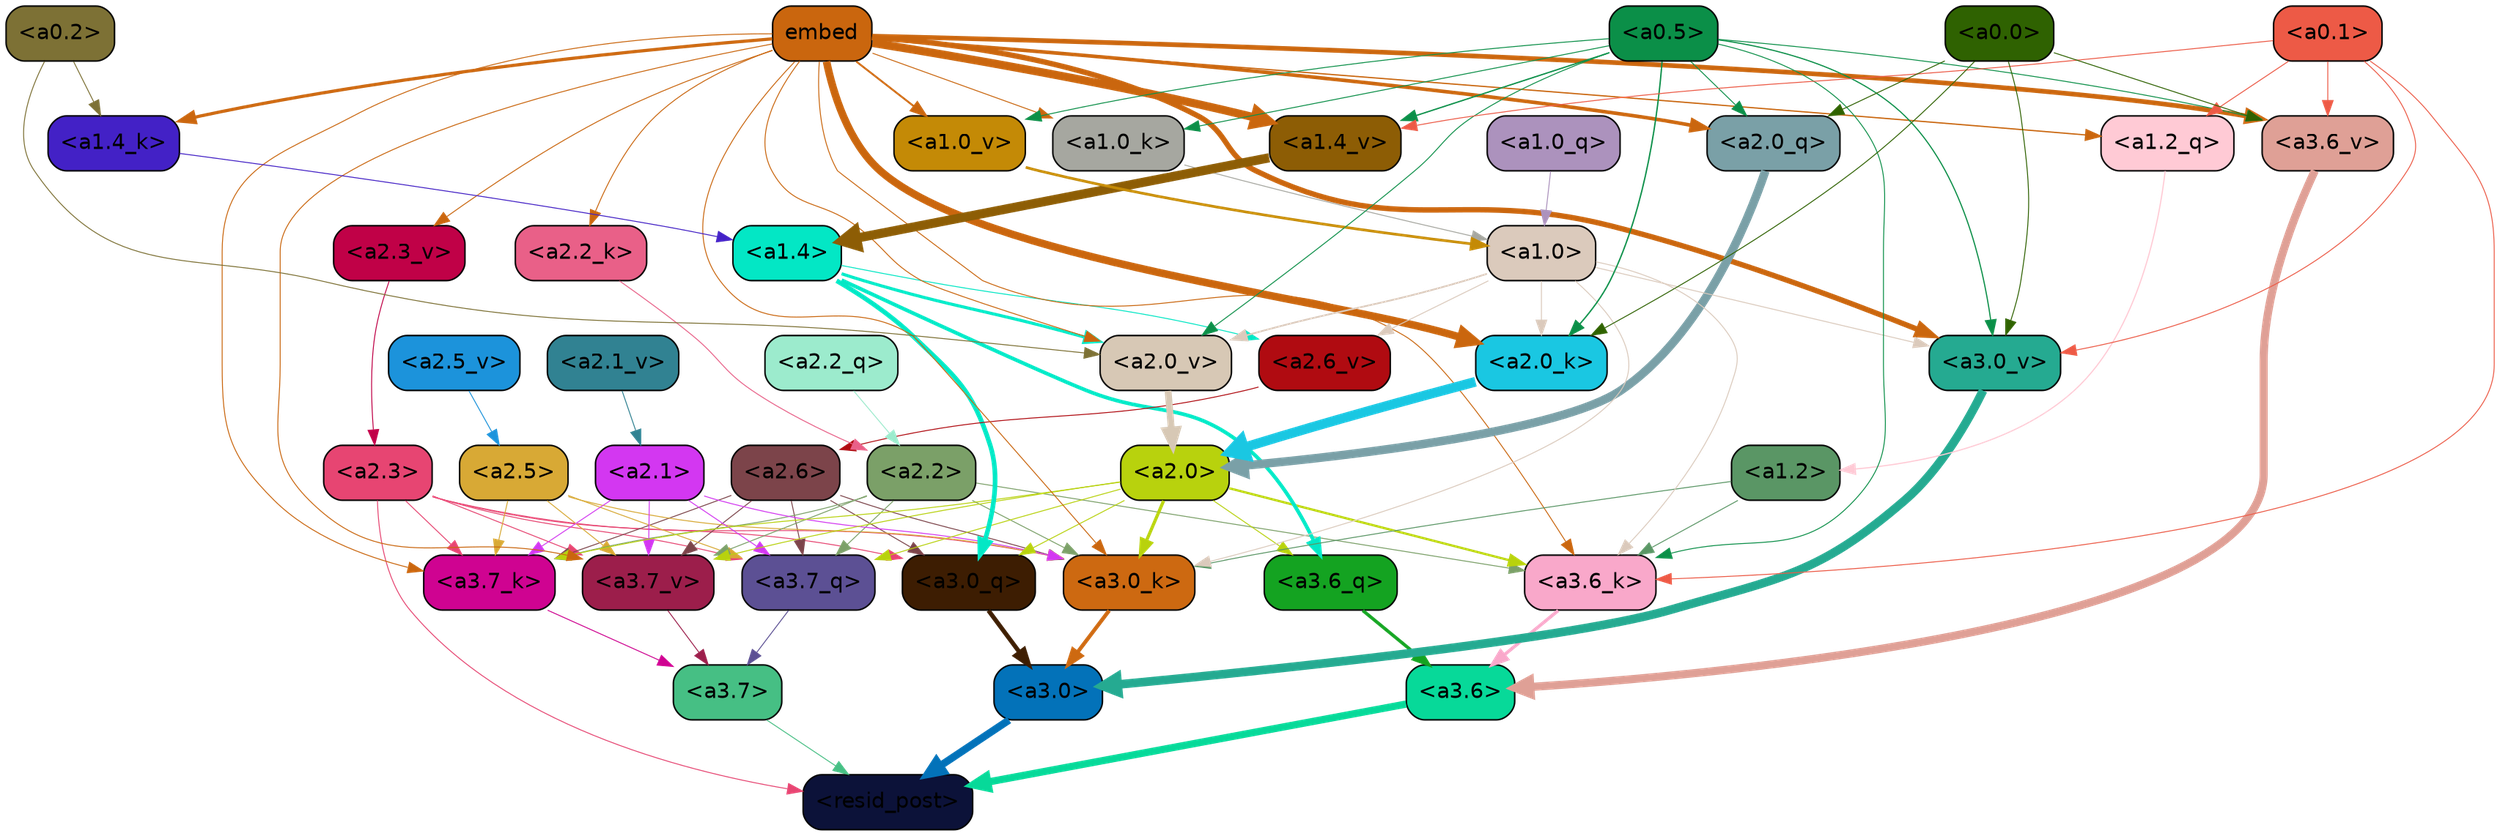 strict digraph "" {
	graph [bgcolor=transparent,
		layout=dot,
		overlap=false,
		splines=true
	];
	"<a3.7>"	[color=black,
		fillcolor="#46bf84",
		fontname=Helvetica,
		shape=box,
		style="filled, rounded"];
	"<resid_post>"	[color=black,
		fillcolor="#0c1239",
		fontname=Helvetica,
		shape=box,
		style="filled, rounded"];
	"<a3.7>" -> "<resid_post>"	[color="#46bf84",
		penwidth=0.6];
	"<a3.6>"	[color=black,
		fillcolor="#07d999",
		fontname=Helvetica,
		shape=box,
		style="filled, rounded"];
	"<a3.6>" -> "<resid_post>"	[color="#07d999",
		penwidth=4.7534414529800415];
	"<a3.0>"	[color=black,
		fillcolor="#0372b9",
		fontname=Helvetica,
		shape=box,
		style="filled, rounded"];
	"<a3.0>" -> "<resid_post>"	[color="#0372b9",
		penwidth=4.898576855659485];
	"<a2.3>"	[color=black,
		fillcolor="#e74572",
		fontname=Helvetica,
		shape=box,
		style="filled, rounded"];
	"<a2.3>" -> "<resid_post>"	[color="#e74572",
		penwidth=0.6];
	"<a3.7_q>"	[color=black,
		fillcolor="#5c5094",
		fontname=Helvetica,
		shape=box,
		style="filled, rounded"];
	"<a2.3>" -> "<a3.7_q>"	[color="#e74572",
		penwidth=0.6];
	"<a3.0_q>"	[color=black,
		fillcolor="#3d1d02",
		fontname=Helvetica,
		shape=box,
		style="filled, rounded"];
	"<a2.3>" -> "<a3.0_q>"	[color="#e74572",
		penwidth=0.6];
	"<a3.7_k>"	[color=black,
		fillcolor="#cf0391",
		fontname=Helvetica,
		shape=box,
		style="filled, rounded"];
	"<a2.3>" -> "<a3.7_k>"	[color="#e74572",
		penwidth=0.6];
	"<a3.0_k>"	[color=black,
		fillcolor="#cd6911",
		fontname=Helvetica,
		shape=box,
		style="filled, rounded"];
	"<a2.3>" -> "<a3.0_k>"	[color="#e74572",
		penwidth=0.6];
	"<a3.7_v>"	[color=black,
		fillcolor="#9c1e4b",
		fontname=Helvetica,
		shape=box,
		style="filled, rounded"];
	"<a2.3>" -> "<a3.7_v>"	[color="#e74572",
		penwidth=0.6];
	"<a3.7_q>" -> "<a3.7>"	[color="#5c5094",
		penwidth=0.6];
	"<a3.6_q>"	[color=black,
		fillcolor="#14a321",
		fontname=Helvetica,
		shape=box,
		style="filled, rounded"];
	"<a3.6_q>" -> "<a3.6>"	[color="#14a321",
		penwidth=2.160832464694977];
	"<a3.0_q>" -> "<a3.0>"	[color="#3d1d02",
		penwidth=2.870753765106201];
	"<a3.7_k>" -> "<a3.7>"	[color="#cf0391",
		penwidth=0.6];
	"<a3.6_k>"	[color=black,
		fillcolor="#f9a8ca",
		fontname=Helvetica,
		shape=box,
		style="filled, rounded"];
	"<a3.6_k>" -> "<a3.6>"	[color="#f9a8ca",
		penwidth=2.13908451795578];
	"<a3.0_k>" -> "<a3.0>"	[color="#cd6911",
		penwidth=2.520303964614868];
	"<a3.7_v>" -> "<a3.7>"	[color="#9c1e4b",
		penwidth=0.6];
	"<a3.6_v>"	[color=black,
		fillcolor="#dfa096",
		fontname=Helvetica,
		shape=box,
		style="filled, rounded"];
	"<a3.6_v>" -> "<a3.6>"	[color="#dfa096",
		penwidth=5.297133803367615];
	"<a3.0_v>"	[color=black,
		fillcolor="#25aa91",
		fontname=Helvetica,
		shape=box,
		style="filled, rounded"];
	"<a3.0_v>" -> "<a3.0>"	[color="#25aa91",
		penwidth=5.680712580680847];
	"<a2.6>"	[color=black,
		fillcolor="#7c444a",
		fontname=Helvetica,
		shape=box,
		style="filled, rounded"];
	"<a2.6>" -> "<a3.7_q>"	[color="#7c444a",
		penwidth=0.6];
	"<a2.6>" -> "<a3.0_q>"	[color="#7c444a",
		penwidth=0.6];
	"<a2.6>" -> "<a3.7_k>"	[color="#7c444a",
		penwidth=0.6];
	"<a2.6>" -> "<a3.0_k>"	[color="#7c444a",
		penwidth=0.6];
	"<a2.6>" -> "<a3.7_v>"	[color="#7c444a",
		penwidth=0.6];
	"<a2.5>"	[color=black,
		fillcolor="#d8a935",
		fontname=Helvetica,
		shape=box,
		style="filled, rounded"];
	"<a2.5>" -> "<a3.7_q>"	[color="#d8a935",
		penwidth=0.6];
	"<a2.5>" -> "<a3.7_k>"	[color="#d8a935",
		penwidth=0.6];
	"<a2.5>" -> "<a3.0_k>"	[color="#d8a935",
		penwidth=0.6];
	"<a2.5>" -> "<a3.7_v>"	[color="#d8a935",
		penwidth=0.6];
	"<a2.2>"	[color=black,
		fillcolor="#7ba068",
		fontname=Helvetica,
		shape=box,
		style="filled, rounded"];
	"<a2.2>" -> "<a3.7_q>"	[color="#7ba068",
		penwidth=0.6];
	"<a2.2>" -> "<a3.7_k>"	[color="#7ba068",
		penwidth=0.6];
	"<a2.2>" -> "<a3.6_k>"	[color="#7ba068",
		penwidth=0.6];
	"<a2.2>" -> "<a3.0_k>"	[color="#7ba068",
		penwidth=0.6];
	"<a2.2>" -> "<a3.7_v>"	[color="#7ba068",
		penwidth=0.6];
	"<a2.1>"	[color=black,
		fillcolor="#d337f1",
		fontname=Helvetica,
		shape=box,
		style="filled, rounded"];
	"<a2.1>" -> "<a3.7_q>"	[color="#d337f1",
		penwidth=0.6];
	"<a2.1>" -> "<a3.7_k>"	[color="#d337f1",
		penwidth=0.6];
	"<a2.1>" -> "<a3.0_k>"	[color="#d337f1",
		penwidth=0.6];
	"<a2.1>" -> "<a3.7_v>"	[color="#d337f1",
		penwidth=0.6];
	"<a2.0>"	[color=black,
		fillcolor="#b8d20d",
		fontname=Helvetica,
		shape=box,
		style="filled, rounded"];
	"<a2.0>" -> "<a3.7_q>"	[color="#b8d20d",
		penwidth=0.6];
	"<a2.0>" -> "<a3.6_q>"	[color="#b8d20d",
		penwidth=0.6];
	"<a2.0>" -> "<a3.0_q>"	[color="#b8d20d",
		penwidth=0.6];
	"<a2.0>" -> "<a3.7_k>"	[color="#b8d20d",
		penwidth=0.6];
	"<a2.0>" -> "<a3.6_k>"	[color="#b8d20d",
		penwidth=1.4807794839143753];
	"<a2.0>" -> "<a3.0_k>"	[color="#b8d20d",
		penwidth=2.095262974500656];
	"<a2.0>" -> "<a3.7_v>"	[color="#b8d20d",
		penwidth=0.6];
	"<a1.4>"	[color=black,
		fillcolor="#03e7c5",
		fontname=Helvetica,
		shape=box,
		style="filled, rounded"];
	"<a1.4>" -> "<a3.6_q>"	[color="#03e7c5",
		penwidth=2.425799250602722];
	"<a1.4>" -> "<a3.0_q>"	[color="#03e7c5",
		penwidth=3.0341034531593323];
	"<a2.6_v>"	[color=black,
		fillcolor="#b00b11",
		fontname=Helvetica,
		shape=box,
		style="filled, rounded"];
	"<a1.4>" -> "<a2.6_v>"	[color="#03e7c5",
		penwidth=0.6];
	"<a2.0_v>"	[color=black,
		fillcolor="#d7c8b5",
		fontname=Helvetica,
		shape=box,
		style="filled, rounded"];
	"<a1.4>" -> "<a2.0_v>"	[color="#03e7c5",
		penwidth=2.007302835583687];
	embed	[color=black,
		fillcolor="#ca660e",
		fontname=Helvetica,
		shape=box,
		style="filled, rounded"];
	embed -> "<a3.7_k>"	[color="#ca660e",
		penwidth=0.6];
	embed -> "<a3.6_k>"	[color="#ca660e",
		penwidth=0.6];
	embed -> "<a3.0_k>"	[color="#ca660e",
		penwidth=0.6];
	embed -> "<a3.7_v>"	[color="#ca660e",
		penwidth=0.6];
	embed -> "<a3.6_v>"	[color="#ca660e",
		penwidth=3.067279100418091];
	embed -> "<a3.0_v>"	[color="#ca660e",
		penwidth=3.5202720761299133];
	"<a2.0_q>"	[color=black,
		fillcolor="#7aa0a7",
		fontname=Helvetica,
		shape=box,
		style="filled, rounded"];
	embed -> "<a2.0_q>"	[color="#ca660e",
		penwidth=2.339468687772751];
	"<a2.2_k>"	[color=black,
		fillcolor="#e96088",
		fontname=Helvetica,
		shape=box,
		style="filled, rounded"];
	embed -> "<a2.2_k>"	[color="#ca660e",
		penwidth=0.6];
	"<a2.0_k>"	[color=black,
		fillcolor="#1ac7e2",
		fontname=Helvetica,
		shape=box,
		style="filled, rounded"];
	embed -> "<a2.0_k>"	[color="#ca660e",
		penwidth=4.9759310483932495];
	"<a2.3_v>"	[color=black,
		fillcolor="#c00147",
		fontname=Helvetica,
		shape=box,
		style="filled, rounded"];
	embed -> "<a2.3_v>"	[color="#ca660e",
		penwidth=0.6];
	embed -> "<a2.0_v>"	[color="#ca660e",
		penwidth=0.6];
	"<a1.2_q>"	[color=black,
		fillcolor="#ffcad5",
		fontname=Helvetica,
		shape=box,
		style="filled, rounded"];
	embed -> "<a1.2_q>"	[color="#ca660e",
		penwidth=0.8262195587158203];
	"<a1.4_k>"	[color=black,
		fillcolor="#4321c6",
		fontname=Helvetica,
		shape=box,
		style="filled, rounded"];
	embed -> "<a1.4_k>"	[color="#ca660e",
		penwidth=2.0715588331222534];
	"<a1.0_k>"	[color=black,
		fillcolor="#a6a7a0",
		fontname=Helvetica,
		shape=box,
		style="filled, rounded"];
	embed -> "<a1.0_k>"	[color="#ca660e",
		penwidth=0.6];
	"<a1.4_v>"	[color=black,
		fillcolor="#8d5d05",
		fontname=Helvetica,
		shape=box,
		style="filled, rounded"];
	embed -> "<a1.4_v>"	[color="#ca660e",
		penwidth=5.3763720989227295];
	"<a1.0_v>"	[color=black,
		fillcolor="#c48a06",
		fontname=Helvetica,
		shape=box,
		style="filled, rounded"];
	embed -> "<a1.0_v>"	[color="#ca660e",
		penwidth=1.232791244983673];
	"<a1.2>"	[color=black,
		fillcolor="#5a9665",
		fontname=Helvetica,
		shape=box,
		style="filled, rounded"];
	"<a1.2>" -> "<a3.6_k>"	[color="#5a9665",
		penwidth=0.6];
	"<a1.2>" -> "<a3.0_k>"	[color="#5a9665",
		penwidth=0.6];
	"<a1.0>"	[color=black,
		fillcolor="#dbcabc",
		fontname=Helvetica,
		shape=box,
		style="filled, rounded"];
	"<a1.0>" -> "<a3.6_k>"	[color="#dbcabc",
		penwidth=0.6];
	"<a1.0>" -> "<a3.0_k>"	[color="#dbcabc",
		penwidth=0.6];
	"<a1.0>" -> "<a3.0_v>"	[color="#dbcabc",
		penwidth=0.6];
	"<a1.0>" -> "<a2.0_k>"	[color="#dbcabc",
		penwidth=0.6];
	"<a1.0>" -> "<a2.6_v>"	[color="#dbcabc",
		penwidth=0.6];
	"<a1.0>" -> "<a2.0_v>"	[color="#dbcabc",
		penwidth=1.0943371653556824];
	"<a0.5>"	[color=black,
		fillcolor="#0b8f48",
		fontname=Helvetica,
		shape=box,
		style="filled, rounded"];
	"<a0.5>" -> "<a3.6_k>"	[color="#0b8f48",
		penwidth=0.6];
	"<a0.5>" -> "<a3.6_v>"	[color="#0b8f48",
		penwidth=0.6];
	"<a0.5>" -> "<a3.0_v>"	[color="#0b8f48",
		penwidth=0.764040544629097];
	"<a0.5>" -> "<a2.0_q>"	[color="#0b8f48",
		penwidth=0.6];
	"<a0.5>" -> "<a2.0_k>"	[color="#0b8f48",
		penwidth=0.8956001400947571];
	"<a0.5>" -> "<a2.0_v>"	[color="#0b8f48",
		penwidth=0.6];
	"<a0.5>" -> "<a1.0_k>"	[color="#0b8f48",
		penwidth=0.6];
	"<a0.5>" -> "<a1.4_v>"	[color="#0b8f48",
		penwidth=0.8774083852767944];
	"<a0.5>" -> "<a1.0_v>"	[color="#0b8f48",
		penwidth=0.6];
	"<a0.1>"	[color=black,
		fillcolor="#ed5a46",
		fontname=Helvetica,
		shape=box,
		style="filled, rounded"];
	"<a0.1>" -> "<a3.6_k>"	[color="#ed5a46",
		penwidth=0.6];
	"<a0.1>" -> "<a3.6_v>"	[color="#ed5a46",
		penwidth=0.6];
	"<a0.1>" -> "<a3.0_v>"	[color="#ed5a46",
		penwidth=0.6];
	"<a0.1>" -> "<a1.2_q>"	[color="#ed5a46",
		penwidth=0.6];
	"<a0.1>" -> "<a1.4_v>"	[color="#ed5a46",
		penwidth=0.6];
	"<a0.0>"	[color=black,
		fillcolor="#2f6201",
		fontname=Helvetica,
		shape=box,
		style="filled, rounded"];
	"<a0.0>" -> "<a3.6_v>"	[color="#2f6201",
		penwidth=0.6];
	"<a0.0>" -> "<a3.0_v>"	[color="#2f6201",
		penwidth=0.6];
	"<a0.0>" -> "<a2.0_q>"	[color="#2f6201",
		penwidth=0.6];
	"<a0.0>" -> "<a2.0_k>"	[color="#2f6201",
		penwidth=0.6];
	"<a2.2_q>"	[color=black,
		fillcolor="#9cebcd",
		fontname=Helvetica,
		shape=box,
		style="filled, rounded"];
	"<a2.2_q>" -> "<a2.2>"	[color="#9cebcd",
		penwidth=0.6];
	"<a2.0_q>" -> "<a2.0>"	[color="#7aa0a7",
		penwidth=5.606565475463867];
	"<a2.2_k>" -> "<a2.2>"	[color="#e96088",
		penwidth=0.6];
	"<a2.0_k>" -> "<a2.0>"	[color="#1ac7e2",
		penwidth=6.344284534454346];
	"<a2.6_v>" -> "<a2.6>"	[color="#b00b11",
		penwidth=0.6];
	"<a2.5_v>"	[color=black,
		fillcolor="#1c93db",
		fontname=Helvetica,
		shape=box,
		style="filled, rounded"];
	"<a2.5_v>" -> "<a2.5>"	[color="#1c93db",
		penwidth=0.6];
	"<a2.3_v>" -> "<a2.3>"	[color="#c00147",
		penwidth=0.6];
	"<a2.1_v>"	[color=black,
		fillcolor="#318292",
		fontname=Helvetica,
		shape=box,
		style="filled, rounded"];
	"<a2.1_v>" -> "<a2.1>"	[color="#318292",
		penwidth=0.6];
	"<a2.0_v>" -> "<a2.0>"	[color="#d7c8b5",
		penwidth=4.422677040100098];
	"<a0.2>"	[color=black,
		fillcolor="#7d7135",
		fontname=Helvetica,
		shape=box,
		style="filled, rounded"];
	"<a0.2>" -> "<a2.0_v>"	[color="#7d7135",
		penwidth=0.6];
	"<a0.2>" -> "<a1.4_k>"	[color="#7d7135",
		penwidth=0.6];
	"<a1.2_q>" -> "<a1.2>"	[color="#ffcad5",
		penwidth=0.7570515871047974];
	"<a1.0_q>"	[color=black,
		fillcolor="#ac92bd",
		fontname=Helvetica,
		shape=box,
		style="filled, rounded"];
	"<a1.0_q>" -> "<a1.0>"	[color="#ac92bd",
		penwidth=0.6];
	"<a1.4_k>" -> "<a1.4>"	[color="#4321c6",
		penwidth=0.6];
	"<a1.0_k>" -> "<a1.0>"	[color="#a6a7a0",
		penwidth=0.6];
	"<a1.4_v>" -> "<a1.4>"	[color="#8d5d05",
		penwidth=6.0194467306137085];
	"<a1.0_v>" -> "<a1.0>"	[color="#c48a06",
		penwidth=1.738280937075615];
}
